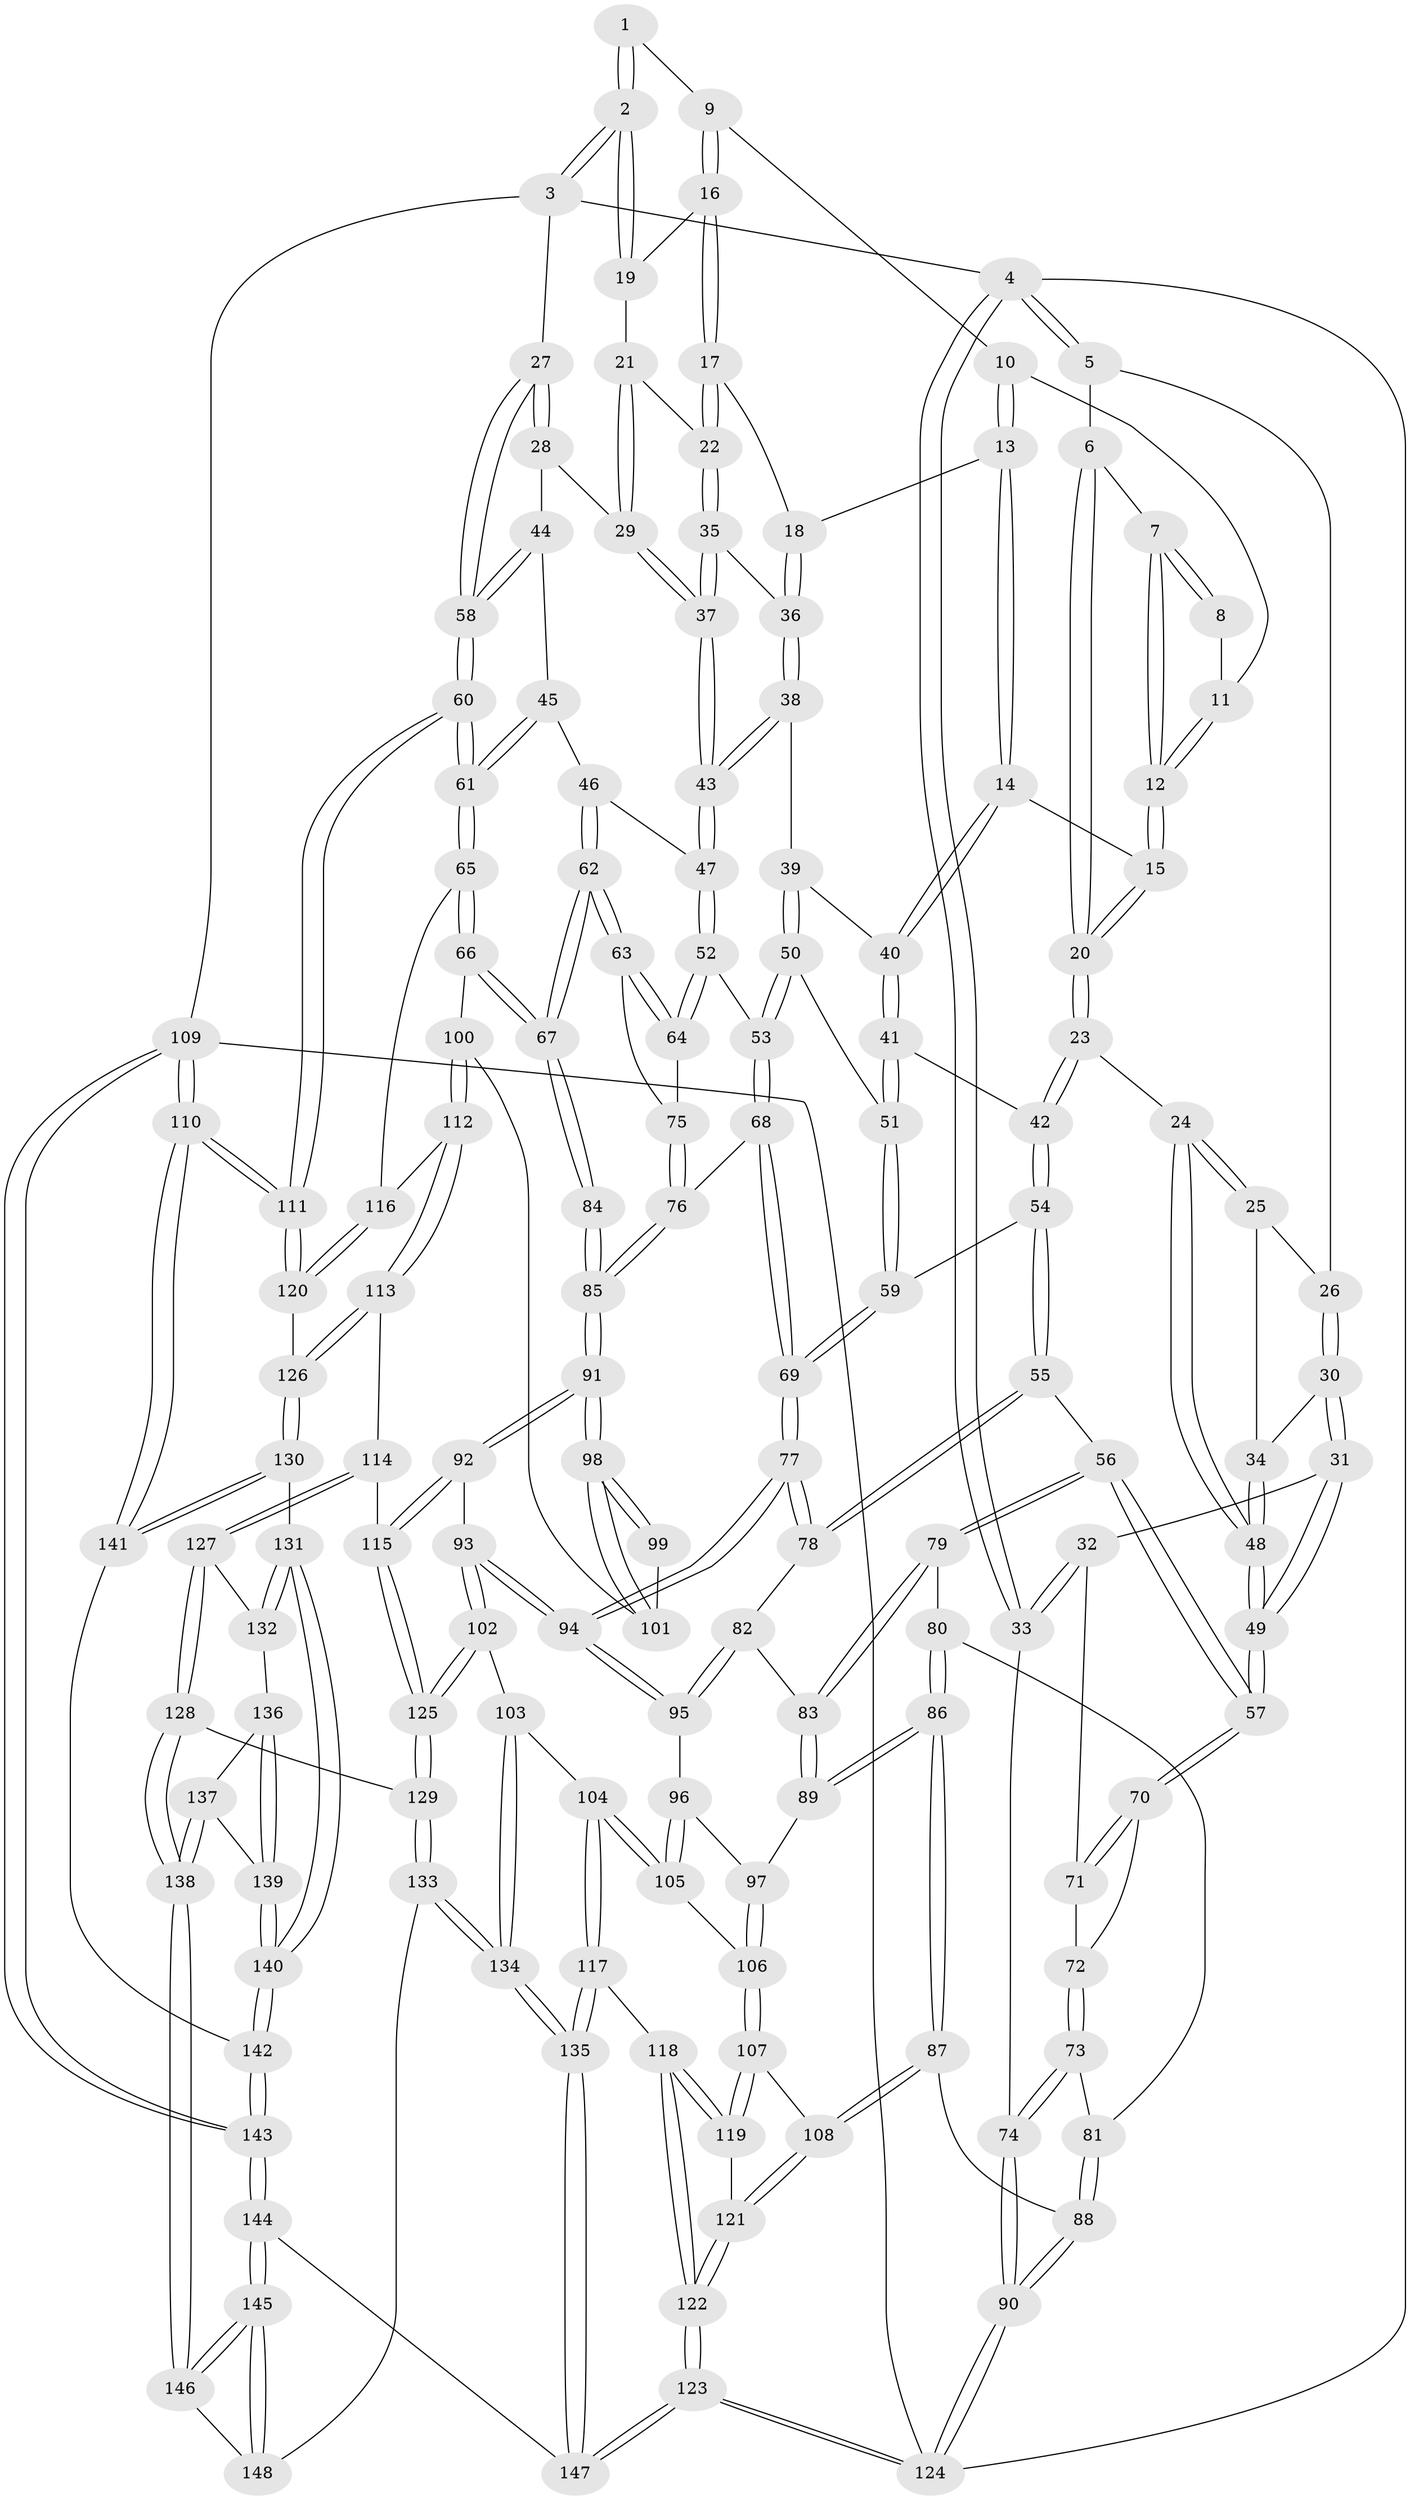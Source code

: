 // coarse degree distribution, {3: 0.43333333333333335, 4: 0.43333333333333335, 2: 0.03333333333333333, 5: 0.08333333333333333, 7: 0.016666666666666666}
// Generated by graph-tools (version 1.1) at 2025/38/03/04/25 23:38:24]
// undirected, 148 vertices, 367 edges
graph export_dot {
  node [color=gray90,style=filled];
  1 [pos="+0.6640855613716042+0"];
  2 [pos="+1+0"];
  3 [pos="+1+0"];
  4 [pos="+0+0"];
  5 [pos="+0+0"];
  6 [pos="+0.10530111262311084+0"];
  7 [pos="+0.280121616934531+0"];
  8 [pos="+0.5056121191480512+0"];
  9 [pos="+0.633510597586182+0.03865213198082427"];
  10 [pos="+0.5669450057541271+0.06001602712468449"];
  11 [pos="+0.503220802152161+0.0043201397202037115"];
  12 [pos="+0.44388087841122337+0.10915535427726664"];
  13 [pos="+0.511697471502023+0.1309872206305799"];
  14 [pos="+0.48365308998260276+0.14700937451295015"];
  15 [pos="+0.4434868679844357+0.128219909367554"];
  16 [pos="+0.6581353789660837+0.08504846447665564"];
  17 [pos="+0.6596196366662187+0.10702551838383316"];
  18 [pos="+0.6380791123052456+0.13297575796873348"];
  19 [pos="+0.8744110631648286+0.012854223395022537"];
  20 [pos="+0.3245505071226001+0.17236154906087012"];
  21 [pos="+0.860621448378008+0.05059446167201024"];
  22 [pos="+0.7182528130297653+0.14460383910340768"];
  23 [pos="+0.3180017230121211+0.18646402034735493"];
  24 [pos="+0.3162382905550418+0.187599282920965"];
  25 [pos="+0.14635785733570597+0.13040291892946518"];
  26 [pos="+0.11317586205193952+0.0973763761047305"];
  27 [pos="+1+0.0769489587645808"];
  28 [pos="+0.883430041145609+0.20688692339627807"];
  29 [pos="+0.850599415563949+0.16379914456809863"];
  30 [pos="+0.08886961724506136+0.22830786300165432"];
  31 [pos="+0.06485498773409995+0.2536104493969774"];
  32 [pos="+0+0.2871820634334978"];
  33 [pos="+0+0.2876098742686931"];
  34 [pos="+0.18592617695900313+0.22242655937934036"];
  35 [pos="+0.7373179166700222+0.20259742056257515"];
  36 [pos="+0.6254371591442688+0.19403450324325588"];
  37 [pos="+0.7527576835614096+0.22580421437165749"];
  38 [pos="+0.6056308957780324+0.22849085860459334"];
  39 [pos="+0.6051713192954887+0.2289471723766141"];
  40 [pos="+0.4890355056859149+0.15762093856132775"];
  41 [pos="+0.48327920561669624+0.29883705357506424"];
  42 [pos="+0.3634166351546347+0.25045305954342545"];
  43 [pos="+0.7505789537088547+0.23896510280665662"];
  44 [pos="+0.8971476550398143+0.28554102429458966"];
  45 [pos="+0.8037447201364722+0.32004008712366244"];
  46 [pos="+0.7998939499210346+0.32025314290048923"];
  47 [pos="+0.7550775280478317+0.29885489932024284"];
  48 [pos="+0.24767665104999798+0.25038948345365475"];
  49 [pos="+0.21902599834621755+0.3458645178624188"];
  50 [pos="+0.5974778670168885+0.3114194352981911"];
  51 [pos="+0.4906470127264941+0.3118241800120963"];
  52 [pos="+0.6817841247286566+0.342302370400607"];
  53 [pos="+0.618421765548444+0.3332134642185796"];
  54 [pos="+0.3664693810661645+0.35301802179248876"];
  55 [pos="+0.2487528084346115+0.4138537641321402"];
  56 [pos="+0.2258355223463975+0.40655959765893557"];
  57 [pos="+0.2210806126296421+0.40009891773304995"];
  58 [pos="+1+0.41044429938932614"];
  59 [pos="+0.45206559464566254+0.381523986928741"];
  60 [pos="+1+0.5381585730195837"];
  61 [pos="+1+0.5543985818186566"];
  62 [pos="+0.7935560068539905+0.5110043509921096"];
  63 [pos="+0.7297247646677881+0.46647850959635995"];
  64 [pos="+0.6909516276455036+0.37297321626181906"];
  65 [pos="+0.9774567802625379+0.563110276565162"];
  66 [pos="+0.8558818895291512+0.5347763421587"];
  67 [pos="+0.7975184683858448+0.5165280842978578"];
  68 [pos="+0.5634544958481109+0.47953261036439837"];
  69 [pos="+0.4701935110467804+0.4986170259832136"];
  70 [pos="+0.18143447893158596+0.3994737890194602"];
  71 [pos="+0.008741607239038112+0.3094808781440984"];
  72 [pos="+0.09030689409295851+0.4309150572422533"];
  73 [pos="+0.026037311162689217+0.4814445588086802"];
  74 [pos="+0+0.5661325867317145"];
  75 [pos="+0.6196807499330911+0.48155592197910935"];
  76 [pos="+0.5858321939188333+0.4902024745870605"];
  77 [pos="+0.4481403707453887+0.524853345621543"];
  78 [pos="+0.28834096632966605+0.45051171769596104"];
  79 [pos="+0.21109578312792984+0.4394638049460611"];
  80 [pos="+0.17075470126247355+0.4912975669984337"];
  81 [pos="+0.1619923316328403+0.49596797107251583"];
  82 [pos="+0.2803318126948041+0.5753433501969826"];
  83 [pos="+0.2347776930716725+0.5821501128776368"];
  84 [pos="+0.777538049197873+0.5316207184547451"];
  85 [pos="+0.6223143753800141+0.546758686007399"];
  86 [pos="+0.18378294444367524+0.6165994808867268"];
  87 [pos="+0.08454566288545327+0.6607230656109768"];
  88 [pos="+0.021171502783839637+0.6347570703048335"];
  89 [pos="+0.19622078809863933+0.6160262889071765"];
  90 [pos="+0+0.6057783914944331"];
  91 [pos="+0.6339526134075576+0.648354637141381"];
  92 [pos="+0.6112661473169478+0.6709342144918733"];
  93 [pos="+0.4531511955138907+0.6640470062372551"];
  94 [pos="+0.43597602523914414+0.6137740078005545"];
  95 [pos="+0.33425815239223067+0.6080937304188893"];
  96 [pos="+0.2865506305482895+0.6433585746801185"];
  97 [pos="+0.21798201152799107+0.6346124627261387"];
  98 [pos="+0.6400819727763585+0.6471328168812573"];
  99 [pos="+0.7729554944507114+0.537195241026323"];
  100 [pos="+0.7426798137261851+0.681218474578836"];
  101 [pos="+0.732224902978909+0.6722887208090279"];
  102 [pos="+0.4344905336546526+0.7190863847797888"];
  103 [pos="+0.37932034205728044+0.7665608268040112"];
  104 [pos="+0.3538242757002719+0.7765253092113048"];
  105 [pos="+0.27200804904347287+0.7195571455211938"];
  106 [pos="+0.25264781260154484+0.7154293118379154"];
  107 [pos="+0.18789150763556067+0.7376081657509611"];
  108 [pos="+0.09083620468868066+0.6703580223825854"];
  109 [pos="+1+1"];
  110 [pos="+1+0.9614863040622531"];
  111 [pos="+1+0.7832928466356355"];
  112 [pos="+0.798664584352451+0.755895694424951"];
  113 [pos="+0.7981623296398789+0.7574933416839501"];
  114 [pos="+0.7114069922755629+0.7935549871804479"];
  115 [pos="+0.6468319450321584+0.7637392785380918"];
  116 [pos="+0.9518514436641488+0.5954477784906509"];
  117 [pos="+0.27625164075222947+0.8737546891791889"];
  118 [pos="+0.258774809896025+0.8818215655867092"];
  119 [pos="+0.19045325947976746+0.7622420941319036"];
  120 [pos="+0.909251020294384+0.839563969659147"];
  121 [pos="+0.10547811937203888+0.836654594060162"];
  122 [pos="+0.06270639465393778+1"];
  123 [pos="+0+1"];
  124 [pos="+0+1"];
  125 [pos="+0.551775619684162+0.8479138138206305"];
  126 [pos="+0.8639423647936978+0.8590788715878679"];
  127 [pos="+0.707340321377775+0.8248801564136613"];
  128 [pos="+0.6373384396447117+0.92266902278406"];
  129 [pos="+0.5530508943057141+0.867521133528707"];
  130 [pos="+0.8629149663096198+0.8653777507423464"];
  131 [pos="+0.8568216126853432+0.8816915521323715"];
  132 [pos="+0.7320361006604359+0.8652388442876603"];
  133 [pos="+0.47003929630583524+0.9509608729663888"];
  134 [pos="+0.46328721404911816+0.9552437740738776"];
  135 [pos="+0.4432333586167426+0.985061353181279"];
  136 [pos="+0.7339238202959752+0.8723425425664469"];
  137 [pos="+0.7078972819597422+0.9305086711890124"];
  138 [pos="+0.6480363086203993+0.9469092871462804"];
  139 [pos="+0.7820999196241354+0.9351297677314917"];
  140 [pos="+0.8372475954642871+0.9587432050935619"];
  141 [pos="+1+0.9409561813852956"];
  142 [pos="+0.8399911436056653+0.9745450538603834"];
  143 [pos="+0.8041357685111663+1"];
  144 [pos="+0.7022260747786006+1"];
  145 [pos="+0.6807508785450431+1"];
  146 [pos="+0.6474739061939722+0.9805233226542311"];
  147 [pos="+0.41380953369510404+1"];
  148 [pos="+0.542494517854576+0.9728352916871047"];
  1 -- 2;
  1 -- 2;
  1 -- 9;
  2 -- 3;
  2 -- 3;
  2 -- 19;
  2 -- 19;
  3 -- 4;
  3 -- 27;
  3 -- 109;
  4 -- 5;
  4 -- 5;
  4 -- 33;
  4 -- 33;
  4 -- 124;
  5 -- 6;
  5 -- 26;
  6 -- 7;
  6 -- 20;
  6 -- 20;
  7 -- 8;
  7 -- 8;
  7 -- 12;
  7 -- 12;
  8 -- 11;
  9 -- 10;
  9 -- 16;
  9 -- 16;
  10 -- 11;
  10 -- 13;
  10 -- 13;
  11 -- 12;
  11 -- 12;
  12 -- 15;
  12 -- 15;
  13 -- 14;
  13 -- 14;
  13 -- 18;
  14 -- 15;
  14 -- 40;
  14 -- 40;
  15 -- 20;
  15 -- 20;
  16 -- 17;
  16 -- 17;
  16 -- 19;
  17 -- 18;
  17 -- 22;
  17 -- 22;
  18 -- 36;
  18 -- 36;
  19 -- 21;
  20 -- 23;
  20 -- 23;
  21 -- 22;
  21 -- 29;
  21 -- 29;
  22 -- 35;
  22 -- 35;
  23 -- 24;
  23 -- 42;
  23 -- 42;
  24 -- 25;
  24 -- 25;
  24 -- 48;
  24 -- 48;
  25 -- 26;
  25 -- 34;
  26 -- 30;
  26 -- 30;
  27 -- 28;
  27 -- 28;
  27 -- 58;
  27 -- 58;
  28 -- 29;
  28 -- 44;
  29 -- 37;
  29 -- 37;
  30 -- 31;
  30 -- 31;
  30 -- 34;
  31 -- 32;
  31 -- 49;
  31 -- 49;
  32 -- 33;
  32 -- 33;
  32 -- 71;
  33 -- 74;
  34 -- 48;
  34 -- 48;
  35 -- 36;
  35 -- 37;
  35 -- 37;
  36 -- 38;
  36 -- 38;
  37 -- 43;
  37 -- 43;
  38 -- 39;
  38 -- 43;
  38 -- 43;
  39 -- 40;
  39 -- 50;
  39 -- 50;
  40 -- 41;
  40 -- 41;
  41 -- 42;
  41 -- 51;
  41 -- 51;
  42 -- 54;
  42 -- 54;
  43 -- 47;
  43 -- 47;
  44 -- 45;
  44 -- 58;
  44 -- 58;
  45 -- 46;
  45 -- 61;
  45 -- 61;
  46 -- 47;
  46 -- 62;
  46 -- 62;
  47 -- 52;
  47 -- 52;
  48 -- 49;
  48 -- 49;
  49 -- 57;
  49 -- 57;
  50 -- 51;
  50 -- 53;
  50 -- 53;
  51 -- 59;
  51 -- 59;
  52 -- 53;
  52 -- 64;
  52 -- 64;
  53 -- 68;
  53 -- 68;
  54 -- 55;
  54 -- 55;
  54 -- 59;
  55 -- 56;
  55 -- 78;
  55 -- 78;
  56 -- 57;
  56 -- 57;
  56 -- 79;
  56 -- 79;
  57 -- 70;
  57 -- 70;
  58 -- 60;
  58 -- 60;
  59 -- 69;
  59 -- 69;
  60 -- 61;
  60 -- 61;
  60 -- 111;
  60 -- 111;
  61 -- 65;
  61 -- 65;
  62 -- 63;
  62 -- 63;
  62 -- 67;
  62 -- 67;
  63 -- 64;
  63 -- 64;
  63 -- 75;
  64 -- 75;
  65 -- 66;
  65 -- 66;
  65 -- 116;
  66 -- 67;
  66 -- 67;
  66 -- 100;
  67 -- 84;
  67 -- 84;
  68 -- 69;
  68 -- 69;
  68 -- 76;
  69 -- 77;
  69 -- 77;
  70 -- 71;
  70 -- 71;
  70 -- 72;
  71 -- 72;
  72 -- 73;
  72 -- 73;
  73 -- 74;
  73 -- 74;
  73 -- 81;
  74 -- 90;
  74 -- 90;
  75 -- 76;
  75 -- 76;
  76 -- 85;
  76 -- 85;
  77 -- 78;
  77 -- 78;
  77 -- 94;
  77 -- 94;
  78 -- 82;
  79 -- 80;
  79 -- 83;
  79 -- 83;
  80 -- 81;
  80 -- 86;
  80 -- 86;
  81 -- 88;
  81 -- 88;
  82 -- 83;
  82 -- 95;
  82 -- 95;
  83 -- 89;
  83 -- 89;
  84 -- 85;
  84 -- 85;
  85 -- 91;
  85 -- 91;
  86 -- 87;
  86 -- 87;
  86 -- 89;
  86 -- 89;
  87 -- 88;
  87 -- 108;
  87 -- 108;
  88 -- 90;
  88 -- 90;
  89 -- 97;
  90 -- 124;
  90 -- 124;
  91 -- 92;
  91 -- 92;
  91 -- 98;
  91 -- 98;
  92 -- 93;
  92 -- 115;
  92 -- 115;
  93 -- 94;
  93 -- 94;
  93 -- 102;
  93 -- 102;
  94 -- 95;
  94 -- 95;
  95 -- 96;
  96 -- 97;
  96 -- 105;
  96 -- 105;
  97 -- 106;
  97 -- 106;
  98 -- 99;
  98 -- 99;
  98 -- 101;
  98 -- 101;
  99 -- 101;
  100 -- 101;
  100 -- 112;
  100 -- 112;
  102 -- 103;
  102 -- 125;
  102 -- 125;
  103 -- 104;
  103 -- 134;
  103 -- 134;
  104 -- 105;
  104 -- 105;
  104 -- 117;
  104 -- 117;
  105 -- 106;
  106 -- 107;
  106 -- 107;
  107 -- 108;
  107 -- 119;
  107 -- 119;
  108 -- 121;
  108 -- 121;
  109 -- 110;
  109 -- 110;
  109 -- 143;
  109 -- 143;
  109 -- 124;
  110 -- 111;
  110 -- 111;
  110 -- 141;
  110 -- 141;
  111 -- 120;
  111 -- 120;
  112 -- 113;
  112 -- 113;
  112 -- 116;
  113 -- 114;
  113 -- 126;
  113 -- 126;
  114 -- 115;
  114 -- 127;
  114 -- 127;
  115 -- 125;
  115 -- 125;
  116 -- 120;
  116 -- 120;
  117 -- 118;
  117 -- 135;
  117 -- 135;
  118 -- 119;
  118 -- 119;
  118 -- 122;
  118 -- 122;
  119 -- 121;
  120 -- 126;
  121 -- 122;
  121 -- 122;
  122 -- 123;
  122 -- 123;
  123 -- 124;
  123 -- 124;
  123 -- 147;
  123 -- 147;
  125 -- 129;
  125 -- 129;
  126 -- 130;
  126 -- 130;
  127 -- 128;
  127 -- 128;
  127 -- 132;
  128 -- 129;
  128 -- 138;
  128 -- 138;
  129 -- 133;
  129 -- 133;
  130 -- 131;
  130 -- 141;
  130 -- 141;
  131 -- 132;
  131 -- 132;
  131 -- 140;
  131 -- 140;
  132 -- 136;
  133 -- 134;
  133 -- 134;
  133 -- 148;
  134 -- 135;
  134 -- 135;
  135 -- 147;
  135 -- 147;
  136 -- 137;
  136 -- 139;
  136 -- 139;
  137 -- 138;
  137 -- 138;
  137 -- 139;
  138 -- 146;
  138 -- 146;
  139 -- 140;
  139 -- 140;
  140 -- 142;
  140 -- 142;
  141 -- 142;
  142 -- 143;
  142 -- 143;
  143 -- 144;
  143 -- 144;
  144 -- 145;
  144 -- 145;
  144 -- 147;
  145 -- 146;
  145 -- 146;
  145 -- 148;
  145 -- 148;
  146 -- 148;
}
